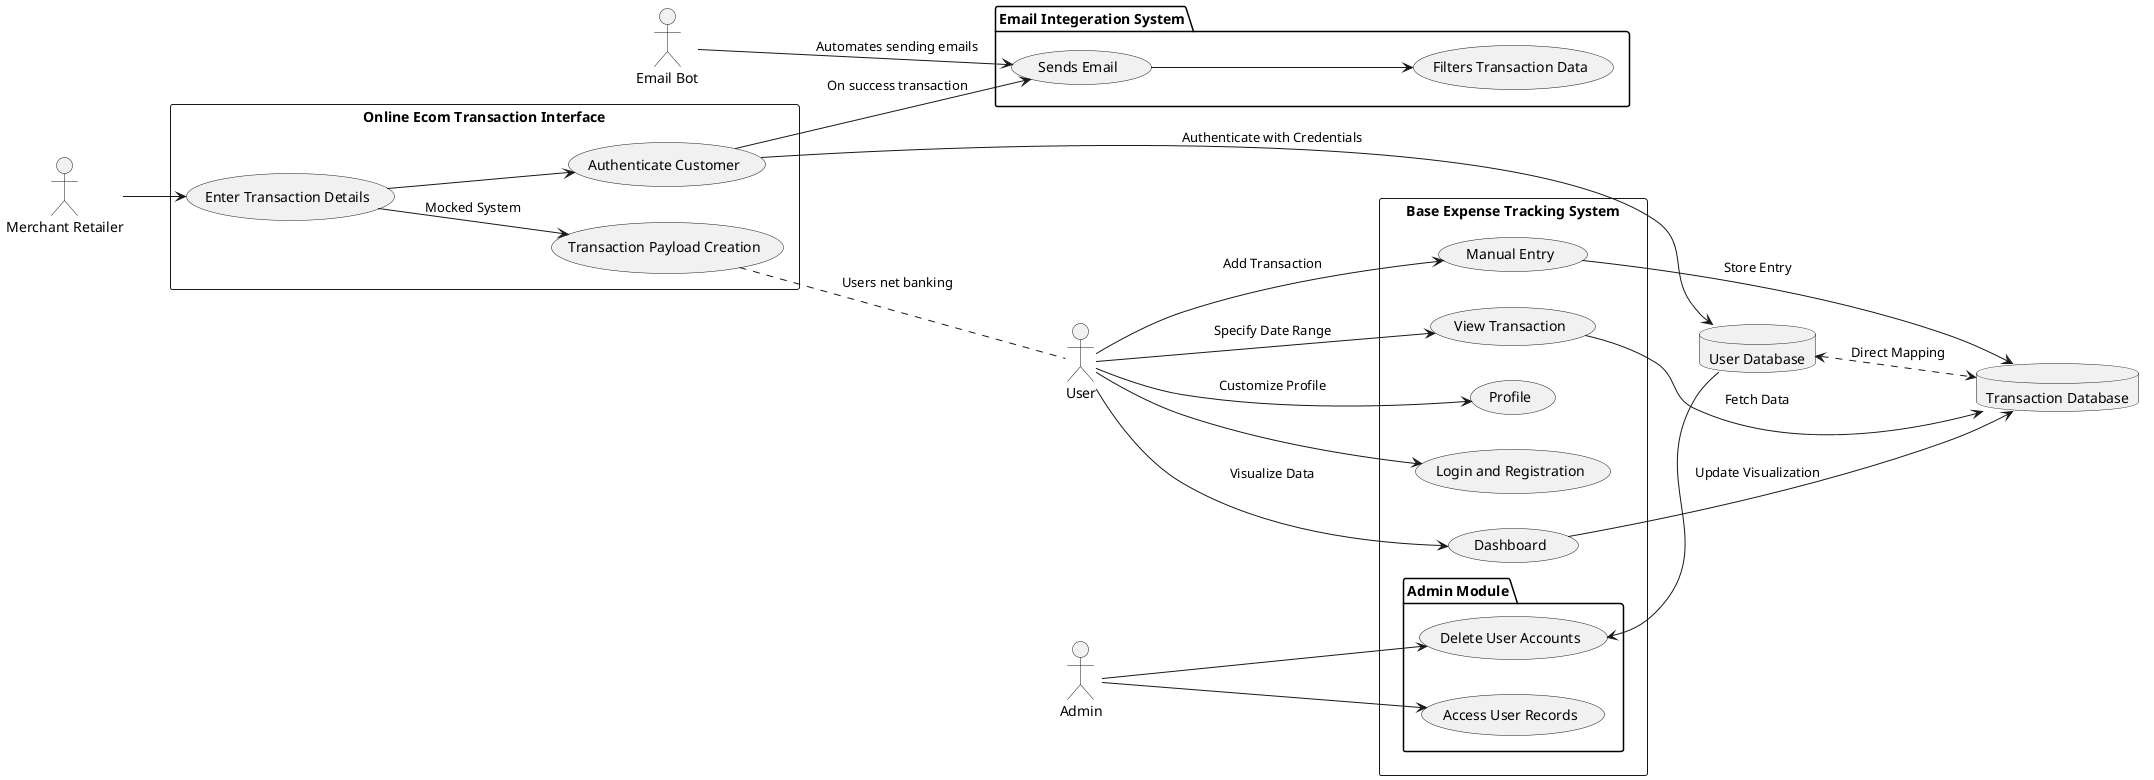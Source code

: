 @startuml unified
left to right direction

actor "User"
actor "Merchant Retailer" as Merchant
actor "Email Bot" as Em
actor "Admin"

Database "Transaction Database" as txn
Database "User Database" as us

rectangle "Base Expense Tracking System" {
    User --> (Login and Registration)
    User --> (Dashboard) : Visualize Data
    User --> (Manual Entry) : Add Transaction
    User --> (View Transaction) : Specify Date Range
    User --> (Profile) : Customize Profile
    (Manual Entry) --> txn : Store Entry
    (View Transaction) --> txn : Fetch Data
    (Dashboard) --> txn : Update Visualization
    package "Admin Module" {
        Admin --> (Delete User Accounts)
        Admin --> (Access User Records)
        (Delete User Accounts) <-- us 
    }   
}

rectangle "Online Ecom Transaction Interface" {
    Merchant -down-> (Enter Transaction Details)
    (Enter Transaction Details) -down-> (Authenticate Customer)
    (Authenticate Customer) --> us : Authenticate with Credentials
    (Enter Transaction Details) -down-> (Transaction Payload Creation) : Mocked System
    (Transaction Payload Creation) .. User : Users net banking
}

package "Email Integeration System"{
    (Authenticate Customer) --> (Sends Email) : On success transaction
    (Sends Email) --> (Filters Transaction Data)
    Em --> (Sends Email): Automates sending emails
    
}

us <..> txn : Direct Mapping
@enduml